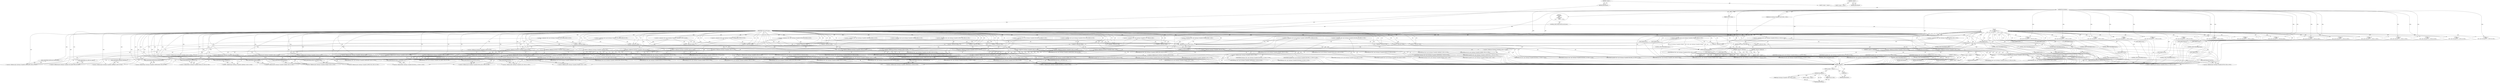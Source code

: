 digraph "&lt;global&gt;" {
vulnerable_6 [label=<(METHOD,&lt;global&gt;)<SUB>1</SUB>>];
vulnerable_7 [label=<(BLOCK,&lt;empty&gt;,&lt;empty&gt;)<SUB>1</SUB>>];
vulnerable_8 [label=<(METHOD,ParseVp9Eotf)<SUB>1</SUB>>];
vulnerable_9 [label=<(PARAM,const int value)<SUB>1</SUB>>];
vulnerable_10 [label="<(PARAM,gfx::ColorSpace::TransferID* eotf)<SUB>1</SUB>>"];
vulnerable_11 [label="<(BLOCK,{
  switch (value) {
    case 1:
      *eotf = ...,{
  switch (value) {
    case 1:
      *eotf = ...)<SUB>1</SUB>>"];
vulnerable_12 [label=<(CONTROL_STRUCTURE,SWITCH,switch(value))<SUB>2</SUB>>];
vulnerable_13 [label=<(IDENTIFIER,value,switch(value))<SUB>2</SUB>>];
vulnerable_14 [label="<(BLOCK,{
    case 1:
      *eotf = gfx::ColorSpace::Tr...,{
    case 1:
      *eotf = gfx::ColorSpace::Tr...)<SUB>2</SUB>>"];
vulnerable_15 [label=<(JUMP_TARGET,case)<SUB>3</SUB>>];
vulnerable_16 [label="<(LITERAL,1,{
    case 1:
      *eotf = gfx::ColorSpace::Tr...)<SUB>3</SUB>>"];
vulnerable_17 [label="<(&lt;operator&gt;.assignment,*eotf = gfx::ColorSpace::TransferID::BT709)<SUB>4</SUB>>"];
vulnerable_18 [label=<(&lt;operator&gt;.indirection,*eotf)<SUB>4</SUB>>];
vulnerable_19 [label="<(IDENTIFIER,eotf,*eotf = gfx::ColorSpace::TransferID::BT709)<SUB>4</SUB>>"];
vulnerable_20 [label="<(&lt;operator&gt;.fieldAccess,gfx::ColorSpace::TransferID::BT709)<SUB>4</SUB>>"];
vulnerable_21 [label="<(&lt;operator&gt;.fieldAccess,gfx::ColorSpace::TransferID)<SUB>4</SUB>>"];
vulnerable_22 [label="<(IDENTIFIER,gfx,*eotf = gfx::ColorSpace::TransferID::BT709)<SUB>4</SUB>>"];
vulnerable_23 [label="<(&lt;operator&gt;.fieldAccess,ColorSpace::TransferID)<SUB>4</SUB>>"];
vulnerable_24 [label="<(IDENTIFIER,ColorSpace,*eotf = gfx::ColorSpace::TransferID::BT709)<SUB>4</SUB>>"];
vulnerable_25 [label="<(IDENTIFIER,TransferID,*eotf = gfx::ColorSpace::TransferID::BT709)<SUB>4</SUB>>"];
vulnerable_26 [label=<(FIELD_IDENTIFIER,BT709,BT709)<SUB>4</SUB>>];
vulnerable_27 [label=<(CONTROL_STRUCTURE,BREAK,break;)<SUB>5</SUB>>];
vulnerable_28 [label=<(JUMP_TARGET,case)<SUB>6</SUB>>];
vulnerable_29 [label="<(LITERAL,2,{
    case 1:
      *eotf = gfx::ColorSpace::Tr...)<SUB>6</SUB>>"];
vulnerable_30 [label="<(&lt;operator&gt;.assignment,*eotf = gfx::ColorSpace::TransferID::INVALID)<SUB>7</SUB>>"];
vulnerable_31 [label=<(&lt;operator&gt;.indirection,*eotf)<SUB>7</SUB>>];
vulnerable_32 [label="<(IDENTIFIER,eotf,*eotf = gfx::ColorSpace::TransferID::INVALID)<SUB>7</SUB>>"];
vulnerable_33 [label="<(&lt;operator&gt;.fieldAccess,gfx::ColorSpace::TransferID::INVALID)<SUB>7</SUB>>"];
vulnerable_34 [label="<(&lt;operator&gt;.fieldAccess,gfx::ColorSpace::TransferID)<SUB>7</SUB>>"];
vulnerable_35 [label="<(IDENTIFIER,gfx,*eotf = gfx::ColorSpace::TransferID::INVALID)<SUB>7</SUB>>"];
vulnerable_36 [label="<(&lt;operator&gt;.fieldAccess,ColorSpace::TransferID)<SUB>7</SUB>>"];
vulnerable_37 [label="<(IDENTIFIER,ColorSpace,*eotf = gfx::ColorSpace::TransferID::INVALID)<SUB>7</SUB>>"];
vulnerable_38 [label="<(IDENTIFIER,TransferID,*eotf = gfx::ColorSpace::TransferID::INVALID)<SUB>7</SUB>>"];
vulnerable_39 [label=<(FIELD_IDENTIFIER,INVALID,INVALID)<SUB>7</SUB>>];
vulnerable_40 [label=<(CONTROL_STRUCTURE,BREAK,break;)<SUB>8</SUB>>];
vulnerable_41 [label=<(JUMP_TARGET,case)<SUB>9</SUB>>];
vulnerable_42 [label="<(LITERAL,4,{
    case 1:
      *eotf = gfx::ColorSpace::Tr...)<SUB>9</SUB>>"];
vulnerable_43 [label="<(&lt;operator&gt;.assignment,*eotf = gfx::ColorSpace::TransferID::GAMMA22)<SUB>10</SUB>>"];
vulnerable_44 [label=<(&lt;operator&gt;.indirection,*eotf)<SUB>10</SUB>>];
vulnerable_45 [label="<(IDENTIFIER,eotf,*eotf = gfx::ColorSpace::TransferID::GAMMA22)<SUB>10</SUB>>"];
vulnerable_46 [label="<(&lt;operator&gt;.fieldAccess,gfx::ColorSpace::TransferID::GAMMA22)<SUB>10</SUB>>"];
vulnerable_47 [label="<(&lt;operator&gt;.fieldAccess,gfx::ColorSpace::TransferID)<SUB>10</SUB>>"];
vulnerable_48 [label="<(IDENTIFIER,gfx,*eotf = gfx::ColorSpace::TransferID::GAMMA22)<SUB>10</SUB>>"];
vulnerable_49 [label="<(&lt;operator&gt;.fieldAccess,ColorSpace::TransferID)<SUB>10</SUB>>"];
vulnerable_50 [label="<(IDENTIFIER,ColorSpace,*eotf = gfx::ColorSpace::TransferID::GAMMA22)<SUB>10</SUB>>"];
vulnerable_51 [label="<(IDENTIFIER,TransferID,*eotf = gfx::ColorSpace::TransferID::GAMMA22)<SUB>10</SUB>>"];
vulnerable_52 [label=<(FIELD_IDENTIFIER,GAMMA22,GAMMA22)<SUB>10</SUB>>];
vulnerable_53 [label=<(CONTROL_STRUCTURE,BREAK,break;)<SUB>11</SUB>>];
vulnerable_54 [label=<(JUMP_TARGET,case)<SUB>12</SUB>>];
vulnerable_55 [label="<(LITERAL,5,{
    case 1:
      *eotf = gfx::ColorSpace::Tr...)<SUB>12</SUB>>"];
vulnerable_56 [label="<(&lt;operator&gt;.assignment,*eotf = gfx::ColorSpace::TransferID::GAMMA28)<SUB>13</SUB>>"];
vulnerable_57 [label=<(&lt;operator&gt;.indirection,*eotf)<SUB>13</SUB>>];
vulnerable_58 [label="<(IDENTIFIER,eotf,*eotf = gfx::ColorSpace::TransferID::GAMMA28)<SUB>13</SUB>>"];
vulnerable_59 [label="<(&lt;operator&gt;.fieldAccess,gfx::ColorSpace::TransferID::GAMMA28)<SUB>13</SUB>>"];
vulnerable_60 [label="<(&lt;operator&gt;.fieldAccess,gfx::ColorSpace::TransferID)<SUB>13</SUB>>"];
vulnerable_61 [label="<(IDENTIFIER,gfx,*eotf = gfx::ColorSpace::TransferID::GAMMA28)<SUB>13</SUB>>"];
vulnerable_62 [label="<(&lt;operator&gt;.fieldAccess,ColorSpace::TransferID)<SUB>13</SUB>>"];
vulnerable_63 [label="<(IDENTIFIER,ColorSpace,*eotf = gfx::ColorSpace::TransferID::GAMMA28)<SUB>13</SUB>>"];
vulnerable_64 [label="<(IDENTIFIER,TransferID,*eotf = gfx::ColorSpace::TransferID::GAMMA28)<SUB>13</SUB>>"];
vulnerable_65 [label=<(FIELD_IDENTIFIER,GAMMA28,GAMMA28)<SUB>13</SUB>>];
vulnerable_66 [label=<(CONTROL_STRUCTURE,BREAK,break;)<SUB>14</SUB>>];
vulnerable_67 [label=<(JUMP_TARGET,case)<SUB>15</SUB>>];
vulnerable_68 [label="<(LITERAL,6,{
    case 1:
      *eotf = gfx::ColorSpace::Tr...)<SUB>15</SUB>>"];
vulnerable_69 [label="<(&lt;operator&gt;.assignment,*eotf = gfx::ColorSpace::TransferID::SMPTE170M)<SUB>16</SUB>>"];
vulnerable_70 [label=<(&lt;operator&gt;.indirection,*eotf)<SUB>16</SUB>>];
vulnerable_71 [label="<(IDENTIFIER,eotf,*eotf = gfx::ColorSpace::TransferID::SMPTE170M)<SUB>16</SUB>>"];
vulnerable_72 [label="<(&lt;operator&gt;.fieldAccess,gfx::ColorSpace::TransferID::SMPTE170M)<SUB>16</SUB>>"];
vulnerable_73 [label="<(&lt;operator&gt;.fieldAccess,gfx::ColorSpace::TransferID)<SUB>16</SUB>>"];
vulnerable_74 [label="<(IDENTIFIER,gfx,*eotf = gfx::ColorSpace::TransferID::SMPTE170M)<SUB>16</SUB>>"];
vulnerable_75 [label="<(&lt;operator&gt;.fieldAccess,ColorSpace::TransferID)<SUB>16</SUB>>"];
vulnerable_76 [label="<(IDENTIFIER,ColorSpace,*eotf = gfx::ColorSpace::TransferID::SMPTE170M)<SUB>16</SUB>>"];
vulnerable_77 [label="<(IDENTIFIER,TransferID,*eotf = gfx::ColorSpace::TransferID::SMPTE170M)<SUB>16</SUB>>"];
vulnerable_78 [label=<(FIELD_IDENTIFIER,SMPTE170M,SMPTE170M)<SUB>16</SUB>>];
vulnerable_79 [label=<(CONTROL_STRUCTURE,BREAK,break;)<SUB>17</SUB>>];
vulnerable_80 [label=<(JUMP_TARGET,case)<SUB>18</SUB>>];
vulnerable_81 [label="<(LITERAL,7,{
    case 1:
      *eotf = gfx::ColorSpace::Tr...)<SUB>18</SUB>>"];
vulnerable_82 [label="<(&lt;operator&gt;.assignment,*eotf = gfx::ColorSpace::TransferID::SMPTE240M)<SUB>19</SUB>>"];
vulnerable_83 [label=<(&lt;operator&gt;.indirection,*eotf)<SUB>19</SUB>>];
vulnerable_84 [label="<(IDENTIFIER,eotf,*eotf = gfx::ColorSpace::TransferID::SMPTE240M)<SUB>19</SUB>>"];
vulnerable_85 [label="<(&lt;operator&gt;.fieldAccess,gfx::ColorSpace::TransferID::SMPTE240M)<SUB>19</SUB>>"];
vulnerable_86 [label="<(&lt;operator&gt;.fieldAccess,gfx::ColorSpace::TransferID)<SUB>19</SUB>>"];
vulnerable_87 [label="<(IDENTIFIER,gfx,*eotf = gfx::ColorSpace::TransferID::SMPTE240M)<SUB>19</SUB>>"];
vulnerable_88 [label="<(&lt;operator&gt;.fieldAccess,ColorSpace::TransferID)<SUB>19</SUB>>"];
vulnerable_89 [label="<(IDENTIFIER,ColorSpace,*eotf = gfx::ColorSpace::TransferID::SMPTE240M)<SUB>19</SUB>>"];
vulnerable_90 [label="<(IDENTIFIER,TransferID,*eotf = gfx::ColorSpace::TransferID::SMPTE240M)<SUB>19</SUB>>"];
vulnerable_91 [label=<(FIELD_IDENTIFIER,SMPTE240M,SMPTE240M)<SUB>19</SUB>>];
vulnerable_92 [label=<(CONTROL_STRUCTURE,BREAK,break;)<SUB>20</SUB>>];
vulnerable_93 [label=<(JUMP_TARGET,case)<SUB>21</SUB>>];
vulnerable_94 [label="<(LITERAL,8,{
    case 1:
      *eotf = gfx::ColorSpace::Tr...)<SUB>21</SUB>>"];
vulnerable_95 [label="<(&lt;operator&gt;.assignment,*eotf = gfx::ColorSpace::TransferID::LINEAR)<SUB>22</SUB>>"];
vulnerable_96 [label=<(&lt;operator&gt;.indirection,*eotf)<SUB>22</SUB>>];
vulnerable_97 [label="<(IDENTIFIER,eotf,*eotf = gfx::ColorSpace::TransferID::LINEAR)<SUB>22</SUB>>"];
vulnerable_98 [label="<(&lt;operator&gt;.fieldAccess,gfx::ColorSpace::TransferID::LINEAR)<SUB>22</SUB>>"];
vulnerable_99 [label="<(&lt;operator&gt;.fieldAccess,gfx::ColorSpace::TransferID)<SUB>22</SUB>>"];
vulnerable_100 [label="<(IDENTIFIER,gfx,*eotf = gfx::ColorSpace::TransferID::LINEAR)<SUB>22</SUB>>"];
vulnerable_101 [label="<(&lt;operator&gt;.fieldAccess,ColorSpace::TransferID)<SUB>22</SUB>>"];
vulnerable_102 [label="<(IDENTIFIER,ColorSpace,*eotf = gfx::ColorSpace::TransferID::LINEAR)<SUB>22</SUB>>"];
vulnerable_103 [label="<(IDENTIFIER,TransferID,*eotf = gfx::ColorSpace::TransferID::LINEAR)<SUB>22</SUB>>"];
vulnerable_104 [label=<(FIELD_IDENTIFIER,LINEAR,LINEAR)<SUB>22</SUB>>];
vulnerable_105 [label=<(CONTROL_STRUCTURE,BREAK,break;)<SUB>23</SUB>>];
vulnerable_106 [label=<(JUMP_TARGET,case)<SUB>24</SUB>>];
vulnerable_107 [label="<(LITERAL,9,{
    case 1:
      *eotf = gfx::ColorSpace::Tr...)<SUB>24</SUB>>"];
vulnerable_108 [label="<(&lt;operator&gt;.assignment,*eotf = gfx::ColorSpace::TransferID::LOG)<SUB>25</SUB>>"];
vulnerable_109 [label=<(&lt;operator&gt;.indirection,*eotf)<SUB>25</SUB>>];
vulnerable_110 [label="<(IDENTIFIER,eotf,*eotf = gfx::ColorSpace::TransferID::LOG)<SUB>25</SUB>>"];
vulnerable_111 [label="<(&lt;operator&gt;.fieldAccess,gfx::ColorSpace::TransferID::LOG)<SUB>25</SUB>>"];
vulnerable_112 [label="<(&lt;operator&gt;.fieldAccess,gfx::ColorSpace::TransferID)<SUB>25</SUB>>"];
vulnerable_113 [label="<(IDENTIFIER,gfx,*eotf = gfx::ColorSpace::TransferID::LOG)<SUB>25</SUB>>"];
vulnerable_114 [label="<(&lt;operator&gt;.fieldAccess,ColorSpace::TransferID)<SUB>25</SUB>>"];
vulnerable_115 [label="<(IDENTIFIER,ColorSpace,*eotf = gfx::ColorSpace::TransferID::LOG)<SUB>25</SUB>>"];
vulnerable_116 [label="<(IDENTIFIER,TransferID,*eotf = gfx::ColorSpace::TransferID::LOG)<SUB>25</SUB>>"];
vulnerable_117 [label=<(FIELD_IDENTIFIER,LOG,LOG)<SUB>25</SUB>>];
vulnerable_118 [label=<(CONTROL_STRUCTURE,BREAK,break;)<SUB>26</SUB>>];
vulnerable_119 [label=<(JUMP_TARGET,case)<SUB>27</SUB>>];
vulnerable_120 [label="<(LITERAL,10,{
    case 1:
      *eotf = gfx::ColorSpace::Tr...)<SUB>27</SUB>>"];
vulnerable_121 [label="<(&lt;operator&gt;.assignment,*eotf = gfx::ColorSpace::TransferID::LOG_SQRT)<SUB>28</SUB>>"];
vulnerable_122 [label=<(&lt;operator&gt;.indirection,*eotf)<SUB>28</SUB>>];
vulnerable_123 [label="<(IDENTIFIER,eotf,*eotf = gfx::ColorSpace::TransferID::LOG_SQRT)<SUB>28</SUB>>"];
vulnerable_124 [label="<(&lt;operator&gt;.fieldAccess,gfx::ColorSpace::TransferID::LOG_SQRT)<SUB>28</SUB>>"];
vulnerable_125 [label="<(&lt;operator&gt;.fieldAccess,gfx::ColorSpace::TransferID)<SUB>28</SUB>>"];
vulnerable_126 [label="<(IDENTIFIER,gfx,*eotf = gfx::ColorSpace::TransferID::LOG_SQRT)<SUB>28</SUB>>"];
vulnerable_127 [label="<(&lt;operator&gt;.fieldAccess,ColorSpace::TransferID)<SUB>28</SUB>>"];
vulnerable_128 [label="<(IDENTIFIER,ColorSpace,*eotf = gfx::ColorSpace::TransferID::LOG_SQRT)<SUB>28</SUB>>"];
vulnerable_129 [label="<(IDENTIFIER,TransferID,*eotf = gfx::ColorSpace::TransferID::LOG_SQRT)<SUB>28</SUB>>"];
vulnerable_130 [label=<(FIELD_IDENTIFIER,LOG_SQRT,LOG_SQRT)<SUB>28</SUB>>];
vulnerable_131 [label=<(CONTROL_STRUCTURE,BREAK,break;)<SUB>29</SUB>>];
vulnerable_132 [label=<(JUMP_TARGET,case)<SUB>30</SUB>>];
vulnerable_133 [label="<(LITERAL,11,{
    case 1:
      *eotf = gfx::ColorSpace::Tr...)<SUB>30</SUB>>"];
vulnerable_134 [label="<(&lt;operator&gt;.assignment,*eotf = gfx::ColorSpace::TransferID::IEC61966_2_4)<SUB>31</SUB>>"];
vulnerable_135 [label=<(&lt;operator&gt;.indirection,*eotf)<SUB>31</SUB>>];
vulnerable_136 [label="<(IDENTIFIER,eotf,*eotf = gfx::ColorSpace::TransferID::IEC61966_2_4)<SUB>31</SUB>>"];
vulnerable_137 [label="<(&lt;operator&gt;.fieldAccess,gfx::ColorSpace::TransferID::IEC61966_2_4)<SUB>31</SUB>>"];
vulnerable_138 [label="<(&lt;operator&gt;.fieldAccess,gfx::ColorSpace::TransferID)<SUB>31</SUB>>"];
vulnerable_139 [label="<(IDENTIFIER,gfx,*eotf = gfx::ColorSpace::TransferID::IEC61966_2_4)<SUB>31</SUB>>"];
vulnerable_140 [label="<(&lt;operator&gt;.fieldAccess,ColorSpace::TransferID)<SUB>31</SUB>>"];
vulnerable_141 [label="<(IDENTIFIER,ColorSpace,*eotf = gfx::ColorSpace::TransferID::IEC61966_2_4)<SUB>31</SUB>>"];
vulnerable_142 [label="<(IDENTIFIER,TransferID,*eotf = gfx::ColorSpace::TransferID::IEC61966_2_4)<SUB>31</SUB>>"];
vulnerable_143 [label=<(FIELD_IDENTIFIER,IEC61966_2_4,IEC61966_2_4)<SUB>31</SUB>>];
vulnerable_144 [label=<(CONTROL_STRUCTURE,BREAK,break;)<SUB>32</SUB>>];
vulnerable_145 [label=<(JUMP_TARGET,case)<SUB>33</SUB>>];
vulnerable_146 [label="<(LITERAL,12,{
    case 1:
      *eotf = gfx::ColorSpace::Tr...)<SUB>33</SUB>>"];
vulnerable_147 [label="<(&lt;operator&gt;.assignment,*eotf = gfx::ColorSpace::TransferID::BT1361_ECG)<SUB>34</SUB>>"];
vulnerable_148 [label=<(&lt;operator&gt;.indirection,*eotf)<SUB>34</SUB>>];
vulnerable_149 [label="<(IDENTIFIER,eotf,*eotf = gfx::ColorSpace::TransferID::BT1361_ECG)<SUB>34</SUB>>"];
vulnerable_150 [label="<(&lt;operator&gt;.fieldAccess,gfx::ColorSpace::TransferID::BT1361_ECG)<SUB>34</SUB>>"];
vulnerable_151 [label="<(&lt;operator&gt;.fieldAccess,gfx::ColorSpace::TransferID)<SUB>34</SUB>>"];
vulnerable_152 [label="<(IDENTIFIER,gfx,*eotf = gfx::ColorSpace::TransferID::BT1361_ECG)<SUB>34</SUB>>"];
vulnerable_153 [label="<(&lt;operator&gt;.fieldAccess,ColorSpace::TransferID)<SUB>34</SUB>>"];
vulnerable_154 [label="<(IDENTIFIER,ColorSpace,*eotf = gfx::ColorSpace::TransferID::BT1361_ECG)<SUB>34</SUB>>"];
vulnerable_155 [label="<(IDENTIFIER,TransferID,*eotf = gfx::ColorSpace::TransferID::BT1361_ECG)<SUB>34</SUB>>"];
vulnerable_156 [label=<(FIELD_IDENTIFIER,BT1361_ECG,BT1361_ECG)<SUB>34</SUB>>];
vulnerable_157 [label=<(CONTROL_STRUCTURE,BREAK,break;)<SUB>35</SUB>>];
vulnerable_158 [label=<(JUMP_TARGET,case)<SUB>36</SUB>>];
vulnerable_159 [label="<(LITERAL,13,{
    case 1:
      *eotf = gfx::ColorSpace::Tr...)<SUB>36</SUB>>"];
vulnerable_160 [label="<(&lt;operator&gt;.assignment,*eotf = gfx::ColorSpace::TransferID::IEC61966_2_1)<SUB>37</SUB>>"];
vulnerable_161 [label=<(&lt;operator&gt;.indirection,*eotf)<SUB>37</SUB>>];
vulnerable_162 [label="<(IDENTIFIER,eotf,*eotf = gfx::ColorSpace::TransferID::IEC61966_2_1)<SUB>37</SUB>>"];
vulnerable_163 [label="<(&lt;operator&gt;.fieldAccess,gfx::ColorSpace::TransferID::IEC61966_2_1)<SUB>37</SUB>>"];
vulnerable_164 [label="<(&lt;operator&gt;.fieldAccess,gfx::ColorSpace::TransferID)<SUB>37</SUB>>"];
vulnerable_165 [label="<(IDENTIFIER,gfx,*eotf = gfx::ColorSpace::TransferID::IEC61966_2_1)<SUB>37</SUB>>"];
vulnerable_166 [label="<(&lt;operator&gt;.fieldAccess,ColorSpace::TransferID)<SUB>37</SUB>>"];
vulnerable_167 [label="<(IDENTIFIER,ColorSpace,*eotf = gfx::ColorSpace::TransferID::IEC61966_2_1)<SUB>37</SUB>>"];
vulnerable_168 [label="<(IDENTIFIER,TransferID,*eotf = gfx::ColorSpace::TransferID::IEC61966_2_1)<SUB>37</SUB>>"];
vulnerable_169 [label=<(FIELD_IDENTIFIER,IEC61966_2_1,IEC61966_2_1)<SUB>37</SUB>>];
vulnerable_170 [label=<(CONTROL_STRUCTURE,BREAK,break;)<SUB>38</SUB>>];
vulnerable_171 [label=<(JUMP_TARGET,case)<SUB>39</SUB>>];
vulnerable_172 [label="<(LITERAL,14,{
    case 1:
      *eotf = gfx::ColorSpace::Tr...)<SUB>39</SUB>>"];
vulnerable_173 [label="<(&lt;operator&gt;.assignment,*eotf = gfx::ColorSpace::TransferID::BT2020_10)<SUB>40</SUB>>"];
vulnerable_174 [label=<(&lt;operator&gt;.indirection,*eotf)<SUB>40</SUB>>];
vulnerable_175 [label="<(IDENTIFIER,eotf,*eotf = gfx::ColorSpace::TransferID::BT2020_10)<SUB>40</SUB>>"];
vulnerable_176 [label="<(&lt;operator&gt;.fieldAccess,gfx::ColorSpace::TransferID::BT2020_10)<SUB>40</SUB>>"];
vulnerable_177 [label="<(&lt;operator&gt;.fieldAccess,gfx::ColorSpace::TransferID)<SUB>40</SUB>>"];
vulnerable_178 [label="<(IDENTIFIER,gfx,*eotf = gfx::ColorSpace::TransferID::BT2020_10)<SUB>40</SUB>>"];
vulnerable_179 [label="<(&lt;operator&gt;.fieldAccess,ColorSpace::TransferID)<SUB>40</SUB>>"];
vulnerable_180 [label="<(IDENTIFIER,ColorSpace,*eotf = gfx::ColorSpace::TransferID::BT2020_10)<SUB>40</SUB>>"];
vulnerable_181 [label="<(IDENTIFIER,TransferID,*eotf = gfx::ColorSpace::TransferID::BT2020_10)<SUB>40</SUB>>"];
vulnerable_182 [label=<(FIELD_IDENTIFIER,BT2020_10,BT2020_10)<SUB>40</SUB>>];
vulnerable_183 [label=<(CONTROL_STRUCTURE,BREAK,break;)<SUB>41</SUB>>];
vulnerable_184 [label=<(JUMP_TARGET,case)<SUB>42</SUB>>];
vulnerable_185 [label="<(LITERAL,15,{
    case 1:
      *eotf = gfx::ColorSpace::Tr...)<SUB>42</SUB>>"];
vulnerable_186 [label="<(&lt;operator&gt;.assignment,*eotf = gfx::ColorSpace::TransferID::BT2020_12)<SUB>43</SUB>>"];
vulnerable_187 [label=<(&lt;operator&gt;.indirection,*eotf)<SUB>43</SUB>>];
vulnerable_188 [label="<(IDENTIFIER,eotf,*eotf = gfx::ColorSpace::TransferID::BT2020_12)<SUB>43</SUB>>"];
vulnerable_189 [label="<(&lt;operator&gt;.fieldAccess,gfx::ColorSpace::TransferID::BT2020_12)<SUB>43</SUB>>"];
vulnerable_190 [label="<(&lt;operator&gt;.fieldAccess,gfx::ColorSpace::TransferID)<SUB>43</SUB>>"];
vulnerable_191 [label="<(IDENTIFIER,gfx,*eotf = gfx::ColorSpace::TransferID::BT2020_12)<SUB>43</SUB>>"];
vulnerable_192 [label="<(&lt;operator&gt;.fieldAccess,ColorSpace::TransferID)<SUB>43</SUB>>"];
vulnerable_193 [label="<(IDENTIFIER,ColorSpace,*eotf = gfx::ColorSpace::TransferID::BT2020_12)<SUB>43</SUB>>"];
vulnerable_194 [label="<(IDENTIFIER,TransferID,*eotf = gfx::ColorSpace::TransferID::BT2020_12)<SUB>43</SUB>>"];
vulnerable_195 [label=<(FIELD_IDENTIFIER,BT2020_12,BT2020_12)<SUB>43</SUB>>];
vulnerable_196 [label=<(CONTROL_STRUCTURE,BREAK,break;)<SUB>44</SUB>>];
vulnerable_197 [label=<(JUMP_TARGET,case)<SUB>45</SUB>>];
vulnerable_198 [label="<(LITERAL,16,{
    case 1:
      *eotf = gfx::ColorSpace::Tr...)<SUB>45</SUB>>"];
vulnerable_199 [label="<(&lt;operator&gt;.assignment,*eotf = gfx::ColorSpace::TransferID::SMPTEST2084)<SUB>46</SUB>>"];
vulnerable_200 [label=<(&lt;operator&gt;.indirection,*eotf)<SUB>46</SUB>>];
vulnerable_201 [label="<(IDENTIFIER,eotf,*eotf = gfx::ColorSpace::TransferID::SMPTEST2084)<SUB>46</SUB>>"];
vulnerable_202 [label="<(&lt;operator&gt;.fieldAccess,gfx::ColorSpace::TransferID::SMPTEST2084)<SUB>46</SUB>>"];
vulnerable_203 [label="<(&lt;operator&gt;.fieldAccess,gfx::ColorSpace::TransferID)<SUB>46</SUB>>"];
vulnerable_204 [label="<(IDENTIFIER,gfx,*eotf = gfx::ColorSpace::TransferID::SMPTEST2084)<SUB>46</SUB>>"];
vulnerable_205 [label="<(&lt;operator&gt;.fieldAccess,ColorSpace::TransferID)<SUB>46</SUB>>"];
vulnerable_206 [label="<(IDENTIFIER,ColorSpace,*eotf = gfx::ColorSpace::TransferID::SMPTEST2084)<SUB>46</SUB>>"];
vulnerable_207 [label="<(IDENTIFIER,TransferID,*eotf = gfx::ColorSpace::TransferID::SMPTEST2084)<SUB>46</SUB>>"];
vulnerable_208 [label=<(FIELD_IDENTIFIER,SMPTEST2084,SMPTEST2084)<SUB>46</SUB>>];
vulnerable_209 [label=<(CONTROL_STRUCTURE,BREAK,break;)<SUB>47</SUB>>];
vulnerable_210 [label=<(JUMP_TARGET,case)<SUB>48</SUB>>];
vulnerable_211 [label="<(LITERAL,17,{
    case 1:
      *eotf = gfx::ColorSpace::Tr...)<SUB>48</SUB>>"];
vulnerable_212 [label="<(&lt;operator&gt;.assignment,*eotf = gfx::ColorSpace::TransferID::SMPTEST428_1)<SUB>49</SUB>>"];
vulnerable_213 [label=<(&lt;operator&gt;.indirection,*eotf)<SUB>49</SUB>>];
vulnerable_214 [label="<(IDENTIFIER,eotf,*eotf = gfx::ColorSpace::TransferID::SMPTEST428_1)<SUB>49</SUB>>"];
vulnerable_215 [label="<(&lt;operator&gt;.fieldAccess,gfx::ColorSpace::TransferID::SMPTEST428_1)<SUB>49</SUB>>"];
vulnerable_216 [label="<(&lt;operator&gt;.fieldAccess,gfx::ColorSpace::TransferID)<SUB>49</SUB>>"];
vulnerable_217 [label="<(IDENTIFIER,gfx,*eotf = gfx::ColorSpace::TransferID::SMPTEST428_1)<SUB>49</SUB>>"];
vulnerable_218 [label="<(&lt;operator&gt;.fieldAccess,ColorSpace::TransferID)<SUB>49</SUB>>"];
vulnerable_219 [label="<(IDENTIFIER,ColorSpace,*eotf = gfx::ColorSpace::TransferID::SMPTEST428_1)<SUB>49</SUB>>"];
vulnerable_220 [label="<(IDENTIFIER,TransferID,*eotf = gfx::ColorSpace::TransferID::SMPTEST428_1)<SUB>49</SUB>>"];
vulnerable_221 [label=<(FIELD_IDENTIFIER,SMPTEST428_1,SMPTEST428_1)<SUB>49</SUB>>];
vulnerable_222 [label=<(CONTROL_STRUCTURE,BREAK,break;)<SUB>50</SUB>>];
vulnerable_223 [label=<(JUMP_TARGET,default)<SUB>51</SUB>>];
vulnerable_224 [label="<(&lt;operator&gt;.assignment,*eotf = gfx::ColorSpace::TransferID::INVALID)<SUB>52</SUB>>"];
vulnerable_225 [label=<(&lt;operator&gt;.indirection,*eotf)<SUB>52</SUB>>];
vulnerable_226 [label="<(IDENTIFIER,eotf,*eotf = gfx::ColorSpace::TransferID::INVALID)<SUB>52</SUB>>"];
vulnerable_227 [label="<(&lt;operator&gt;.fieldAccess,gfx::ColorSpace::TransferID::INVALID)<SUB>52</SUB>>"];
vulnerable_228 [label="<(&lt;operator&gt;.fieldAccess,gfx::ColorSpace::TransferID)<SUB>52</SUB>>"];
vulnerable_229 [label="<(IDENTIFIER,gfx,*eotf = gfx::ColorSpace::TransferID::INVALID)<SUB>52</SUB>>"];
vulnerable_230 [label="<(&lt;operator&gt;.fieldAccess,ColorSpace::TransferID)<SUB>52</SUB>>"];
vulnerable_231 [label="<(IDENTIFIER,ColorSpace,*eotf = gfx::ColorSpace::TransferID::INVALID)<SUB>52</SUB>>"];
vulnerable_232 [label="<(IDENTIFIER,TransferID,*eotf = gfx::ColorSpace::TransferID::INVALID)<SUB>52</SUB>>"];
vulnerable_233 [label=<(FIELD_IDENTIFIER,INVALID,INVALID)<SUB>52</SUB>>];
vulnerable_234 [label=<(RETURN,return false;,return false;)<SUB>53</SUB>>];
vulnerable_235 [label=<(LITERAL,false,return false;)<SUB>53</SUB>>];
vulnerable_236 [label=<(RETURN,return true;,return true;)<SUB>55</SUB>>];
vulnerable_237 [label=<(LITERAL,true,return true;)<SUB>55</SUB>>];
vulnerable_238 [label=<(METHOD_RETURN,bool)<SUB>1</SUB>>];
vulnerable_240 [label=<(METHOD_RETURN,ANY)<SUB>1</SUB>>];
vulnerable_268 [label=<(METHOD,&lt;operator&gt;.indirection)>];
vulnerable_269 [label=<(PARAM,p1)>];
vulnerable_270 [label=<(BLOCK,&lt;empty&gt;,&lt;empty&gt;)>];
vulnerable_271 [label=<(METHOD_RETURN,ANY)>];
vulnerable_272 [label=<(METHOD,&lt;operator&gt;.fieldAccess)>];
vulnerable_273 [label=<(PARAM,p1)>];
vulnerable_274 [label=<(PARAM,p2)>];
vulnerable_275 [label=<(BLOCK,&lt;empty&gt;,&lt;empty&gt;)>];
vulnerable_276 [label=<(METHOD_RETURN,ANY)>];
vulnerable_263 [label=<(METHOD,&lt;operator&gt;.assignment)>];
vulnerable_264 [label=<(PARAM,p1)>];
vulnerable_265 [label=<(PARAM,p2)>];
vulnerable_266 [label=<(BLOCK,&lt;empty&gt;,&lt;empty&gt;)>];
vulnerable_267 [label=<(METHOD_RETURN,ANY)>];
vulnerable_257 [label=<(METHOD,&lt;global&gt;)<SUB>1</SUB>>];
vulnerable_258 [label=<(BLOCK,&lt;empty&gt;,&lt;empty&gt;)>];
vulnerable_259 [label=<(METHOD_RETURN,ANY)>];
fixed_6 [label=<(METHOD,&lt;global&gt;)<SUB>1</SUB>>];
fixed_7 [label=<(BLOCK,&lt;empty&gt;,&lt;empty&gt;)<SUB>1</SUB>>];
fixed_8 [label=<(METHOD,ParseVp9Eotf)<SUB>1</SUB>>];
fixed_9 [label=<(PARAM,const int value)<SUB>1</SUB>>];
fixed_10 [label="<(PARAM,gfx::ColorSpace::TransferID* eotf)<SUB>1</SUB>>"];
fixed_11 [label=<(BLOCK,&lt;empty&gt;,&lt;empty&gt;)>];
fixed_12 [label=<(METHOD_RETURN,bool)<SUB>1</SUB>>];
fixed_14 [label=<(UNKNOWN,,)>];
fixed_15 [label=<(METHOD_RETURN,ANY)<SUB>1</SUB>>];
fixed_28 [label=<(METHOD,&lt;global&gt;)<SUB>1</SUB>>];
fixed_29 [label=<(BLOCK,&lt;empty&gt;,&lt;empty&gt;)>];
fixed_30 [label=<(METHOD_RETURN,ANY)>];
vulnerable_6 -> vulnerable_7  [key=0, label="AST: "];
vulnerable_6 -> vulnerable_240  [key=0, label="AST: "];
vulnerable_6 -> vulnerable_240  [key=1, label="CFG: "];
vulnerable_7 -> vulnerable_8  [key=0, label="AST: "];
vulnerable_8 -> vulnerable_9  [key=0, label="AST: "];
vulnerable_8 -> vulnerable_9  [key=1, label="DDG: "];
vulnerable_8 -> vulnerable_10  [key=0, label="AST: "];
vulnerable_8 -> vulnerable_10  [key=1, label="DDG: "];
vulnerable_8 -> vulnerable_11  [key=0, label="AST: "];
vulnerable_8 -> vulnerable_238  [key=0, label="AST: "];
vulnerable_8 -> vulnerable_13  [key=0, label="CFG: "];
vulnerable_8 -> vulnerable_13  [key=1, label="DDG: "];
vulnerable_8 -> vulnerable_236  [key=0, label="DDG: "];
vulnerable_8 -> vulnerable_237  [key=0, label="DDG: "];
vulnerable_8 -> vulnerable_16  [key=0, label="DDG: "];
vulnerable_8 -> vulnerable_29  [key=0, label="DDG: "];
vulnerable_8 -> vulnerable_42  [key=0, label="DDG: "];
vulnerable_8 -> vulnerable_55  [key=0, label="DDG: "];
vulnerable_8 -> vulnerable_68  [key=0, label="DDG: "];
vulnerable_8 -> vulnerable_81  [key=0, label="DDG: "];
vulnerable_8 -> vulnerable_94  [key=0, label="DDG: "];
vulnerable_8 -> vulnerable_107  [key=0, label="DDG: "];
vulnerable_8 -> vulnerable_120  [key=0, label="DDG: "];
vulnerable_8 -> vulnerable_133  [key=0, label="DDG: "];
vulnerable_8 -> vulnerable_146  [key=0, label="DDG: "];
vulnerable_8 -> vulnerable_159  [key=0, label="DDG: "];
vulnerable_8 -> vulnerable_172  [key=0, label="DDG: "];
vulnerable_8 -> vulnerable_185  [key=0, label="DDG: "];
vulnerable_8 -> vulnerable_198  [key=0, label="DDG: "];
vulnerable_8 -> vulnerable_211  [key=0, label="DDG: "];
vulnerable_8 -> vulnerable_234  [key=0, label="DDG: "];
vulnerable_8 -> vulnerable_235  [key=0, label="DDG: "];
vulnerable_9 -> vulnerable_238  [key=0, label="DDG: value"];
vulnerable_10 -> vulnerable_238  [key=0, label="DDG: eotf"];
vulnerable_11 -> vulnerable_12  [key=0, label="AST: "];
vulnerable_11 -> vulnerable_236  [key=0, label="AST: "];
vulnerable_12 -> vulnerable_13  [key=0, label="AST: "];
vulnerable_12 -> vulnerable_14  [key=0, label="AST: "];
vulnerable_13 -> vulnerable_18  [key=0, label="CFG: "];
vulnerable_13 -> vulnerable_18  [key=1, label="CDG: "];
vulnerable_13 -> vulnerable_31  [key=0, label="CFG: "];
vulnerable_13 -> vulnerable_31  [key=1, label="CDG: "];
vulnerable_13 -> vulnerable_44  [key=0, label="CFG: "];
vulnerable_13 -> vulnerable_44  [key=1, label="CDG: "];
vulnerable_13 -> vulnerable_57  [key=0, label="CFG: "];
vulnerable_13 -> vulnerable_57  [key=1, label="CDG: "];
vulnerable_13 -> vulnerable_70  [key=0, label="CFG: "];
vulnerable_13 -> vulnerable_70  [key=1, label="CDG: "];
vulnerable_13 -> vulnerable_83  [key=0, label="CFG: "];
vulnerable_13 -> vulnerable_83  [key=1, label="CDG: "];
vulnerable_13 -> vulnerable_96  [key=0, label="CFG: "];
vulnerable_13 -> vulnerable_96  [key=1, label="CDG: "];
vulnerable_13 -> vulnerable_109  [key=0, label="CFG: "];
vulnerable_13 -> vulnerable_109  [key=1, label="CDG: "];
vulnerable_13 -> vulnerable_122  [key=0, label="CFG: "];
vulnerable_13 -> vulnerable_122  [key=1, label="CDG: "];
vulnerable_13 -> vulnerable_135  [key=0, label="CFG: "];
vulnerable_13 -> vulnerable_135  [key=1, label="CDG: "];
vulnerable_13 -> vulnerable_148  [key=0, label="CFG: "];
vulnerable_13 -> vulnerable_148  [key=1, label="CDG: "];
vulnerable_13 -> vulnerable_161  [key=0, label="CFG: "];
vulnerable_13 -> vulnerable_161  [key=1, label="CDG: "];
vulnerable_13 -> vulnerable_174  [key=0, label="CFG: "];
vulnerable_13 -> vulnerable_174  [key=1, label="CDG: "];
vulnerable_13 -> vulnerable_187  [key=0, label="CFG: "];
vulnerable_13 -> vulnerable_187  [key=1, label="CDG: "];
vulnerable_13 -> vulnerable_200  [key=0, label="CFG: "];
vulnerable_13 -> vulnerable_200  [key=1, label="CDG: "];
vulnerable_13 -> vulnerable_213  [key=0, label="CFG: "];
vulnerable_13 -> vulnerable_213  [key=1, label="CDG: "];
vulnerable_13 -> vulnerable_225  [key=0, label="CFG: "];
vulnerable_13 -> vulnerable_225  [key=1, label="CDG: "];
vulnerable_13 -> vulnerable_30  [key=0, label="CDG: "];
vulnerable_13 -> vulnerable_34  [key=0, label="CDG: "];
vulnerable_13 -> vulnerable_21  [key=0, label="CDG: "];
vulnerable_13 -> vulnerable_60  [key=0, label="CDG: "];
vulnerable_13 -> vulnerable_26  [key=0, label="CDG: "];
vulnerable_13 -> vulnerable_230  [key=0, label="CDG: "];
vulnerable_13 -> vulnerable_192  [key=0, label="CDG: "];
vulnerable_13 -> vulnerable_52  [key=0, label="CDG: "];
vulnerable_13 -> vulnerable_163  [key=0, label="CDG: "];
vulnerable_13 -> vulnerable_114  [key=0, label="CDG: "];
vulnerable_13 -> vulnerable_20  [key=0, label="CDG: "];
vulnerable_13 -> vulnerable_215  [key=0, label="CDG: "];
vulnerable_13 -> vulnerable_150  [key=0, label="CDG: "];
vulnerable_13 -> vulnerable_104  [key=0, label="CDG: "];
vulnerable_13 -> vulnerable_95  [key=0, label="CDG: "];
vulnerable_13 -> vulnerable_228  [key=0, label="CDG: "];
vulnerable_13 -> vulnerable_59  [key=0, label="CDG: "];
vulnerable_13 -> vulnerable_112  [key=0, label="CDG: "];
vulnerable_13 -> vulnerable_134  [key=0, label="CDG: "];
vulnerable_13 -> vulnerable_138  [key=0, label="CDG: "];
vulnerable_13 -> vulnerable_208  [key=0, label="CDG: "];
vulnerable_13 -> vulnerable_195  [key=0, label="CDG: "];
vulnerable_13 -> vulnerable_190  [key=0, label="CDG: "];
vulnerable_13 -> vulnerable_36  [key=0, label="CDG: "];
vulnerable_13 -> vulnerable_182  [key=0, label="CDG: "];
vulnerable_13 -> vulnerable_224  [key=0, label="CDG: "];
vulnerable_13 -> vulnerable_88  [key=0, label="CDG: "];
vulnerable_13 -> vulnerable_127  [key=0, label="CDG: "];
vulnerable_13 -> vulnerable_186  [key=0, label="CDG: "];
vulnerable_13 -> vulnerable_202  [key=0, label="CDG: "];
vulnerable_13 -> vulnerable_108  [key=0, label="CDG: "];
vulnerable_13 -> vulnerable_86  [key=0, label="CDG: "];
vulnerable_13 -> vulnerable_160  [key=0, label="CDG: "];
vulnerable_13 -> vulnerable_49  [key=0, label="CDG: "];
vulnerable_13 -> vulnerable_72  [key=0, label="CDG: "];
vulnerable_13 -> vulnerable_236  [key=0, label="CDG: "];
vulnerable_13 -> vulnerable_65  [key=0, label="CDG: "];
vulnerable_13 -> vulnerable_176  [key=0, label="CDG: "];
vulnerable_13 -> vulnerable_140  [key=0, label="CDG: "];
vulnerable_13 -> vulnerable_199  [key=0, label="CDG: "];
vulnerable_13 -> vulnerable_177  [key=0, label="CDG: "];
vulnerable_13 -> vulnerable_147  [key=0, label="CDG: "];
vulnerable_13 -> vulnerable_117  [key=0, label="CDG: "];
vulnerable_13 -> vulnerable_216  [key=0, label="CDG: "];
vulnerable_13 -> vulnerable_227  [key=0, label="CDG: "];
vulnerable_13 -> vulnerable_39  [key=0, label="CDG: "];
vulnerable_13 -> vulnerable_17  [key=0, label="CDG: "];
vulnerable_13 -> vulnerable_73  [key=0, label="CDG: "];
vulnerable_13 -> vulnerable_98  [key=0, label="CDG: "];
vulnerable_13 -> vulnerable_75  [key=0, label="CDG: "];
vulnerable_13 -> vulnerable_169  [key=0, label="CDG: "];
vulnerable_13 -> vulnerable_85  [key=0, label="CDG: "];
vulnerable_13 -> vulnerable_179  [key=0, label="CDG: "];
vulnerable_13 -> vulnerable_56  [key=0, label="CDG: "];
vulnerable_13 -> vulnerable_69  [key=0, label="CDG: "];
vulnerable_13 -> vulnerable_151  [key=0, label="CDG: "];
vulnerable_13 -> vulnerable_189  [key=0, label="CDG: "];
vulnerable_13 -> vulnerable_121  [key=0, label="CDG: "];
vulnerable_13 -> vulnerable_153  [key=0, label="CDG: "];
vulnerable_13 -> vulnerable_91  [key=0, label="CDG: "];
vulnerable_13 -> vulnerable_101  [key=0, label="CDG: "];
vulnerable_13 -> vulnerable_173  [key=0, label="CDG: "];
vulnerable_13 -> vulnerable_137  [key=0, label="CDG: "];
vulnerable_13 -> vulnerable_212  [key=0, label="CDG: "];
vulnerable_13 -> vulnerable_43  [key=0, label="CDG: "];
vulnerable_13 -> vulnerable_33  [key=0, label="CDG: "];
vulnerable_13 -> vulnerable_130  [key=0, label="CDG: "];
vulnerable_13 -> vulnerable_221  [key=0, label="CDG: "];
vulnerable_13 -> vulnerable_164  [key=0, label="CDG: "];
vulnerable_13 -> vulnerable_233  [key=0, label="CDG: "];
vulnerable_13 -> vulnerable_205  [key=0, label="CDG: "];
vulnerable_13 -> vulnerable_111  [key=0, label="CDG: "];
vulnerable_13 -> vulnerable_47  [key=0, label="CDG: "];
vulnerable_13 -> vulnerable_99  [key=0, label="CDG: "];
vulnerable_13 -> vulnerable_46  [key=0, label="CDG: "];
vulnerable_13 -> vulnerable_166  [key=0, label="CDG: "];
vulnerable_13 -> vulnerable_82  [key=0, label="CDG: "];
vulnerable_13 -> vulnerable_143  [key=0, label="CDG: "];
vulnerable_13 -> vulnerable_234  [key=0, label="CDG: "];
vulnerable_13 -> vulnerable_23  [key=0, label="CDG: "];
vulnerable_13 -> vulnerable_203  [key=0, label="CDG: "];
vulnerable_13 -> vulnerable_156  [key=0, label="CDG: "];
vulnerable_13 -> vulnerable_218  [key=0, label="CDG: "];
vulnerable_13 -> vulnerable_124  [key=0, label="CDG: "];
vulnerable_13 -> vulnerable_125  [key=0, label="CDG: "];
vulnerable_13 -> vulnerable_78  [key=0, label="CDG: "];
vulnerable_13 -> vulnerable_62  [key=0, label="CDG: "];
vulnerable_14 -> vulnerable_15  [key=0, label="AST: "];
vulnerable_14 -> vulnerable_16  [key=0, label="AST: "];
vulnerable_14 -> vulnerable_17  [key=0, label="AST: "];
vulnerable_14 -> vulnerable_27  [key=0, label="AST: "];
vulnerable_14 -> vulnerable_28  [key=0, label="AST: "];
vulnerable_14 -> vulnerable_29  [key=0, label="AST: "];
vulnerable_14 -> vulnerable_30  [key=0, label="AST: "];
vulnerable_14 -> vulnerable_40  [key=0, label="AST: "];
vulnerable_14 -> vulnerable_41  [key=0, label="AST: "];
vulnerable_14 -> vulnerable_42  [key=0, label="AST: "];
vulnerable_14 -> vulnerable_43  [key=0, label="AST: "];
vulnerable_14 -> vulnerable_53  [key=0, label="AST: "];
vulnerable_14 -> vulnerable_54  [key=0, label="AST: "];
vulnerable_14 -> vulnerable_55  [key=0, label="AST: "];
vulnerable_14 -> vulnerable_56  [key=0, label="AST: "];
vulnerable_14 -> vulnerable_66  [key=0, label="AST: "];
vulnerable_14 -> vulnerable_67  [key=0, label="AST: "];
vulnerable_14 -> vulnerable_68  [key=0, label="AST: "];
vulnerable_14 -> vulnerable_69  [key=0, label="AST: "];
vulnerable_14 -> vulnerable_79  [key=0, label="AST: "];
vulnerable_14 -> vulnerable_80  [key=0, label="AST: "];
vulnerable_14 -> vulnerable_81  [key=0, label="AST: "];
vulnerable_14 -> vulnerable_82  [key=0, label="AST: "];
vulnerable_14 -> vulnerable_92  [key=0, label="AST: "];
vulnerable_14 -> vulnerable_93  [key=0, label="AST: "];
vulnerable_14 -> vulnerable_94  [key=0, label="AST: "];
vulnerable_14 -> vulnerable_95  [key=0, label="AST: "];
vulnerable_14 -> vulnerable_105  [key=0, label="AST: "];
vulnerable_14 -> vulnerable_106  [key=0, label="AST: "];
vulnerable_14 -> vulnerable_107  [key=0, label="AST: "];
vulnerable_14 -> vulnerable_108  [key=0, label="AST: "];
vulnerable_14 -> vulnerable_118  [key=0, label="AST: "];
vulnerable_14 -> vulnerable_119  [key=0, label="AST: "];
vulnerable_14 -> vulnerable_120  [key=0, label="AST: "];
vulnerable_14 -> vulnerable_121  [key=0, label="AST: "];
vulnerable_14 -> vulnerable_131  [key=0, label="AST: "];
vulnerable_14 -> vulnerable_132  [key=0, label="AST: "];
vulnerable_14 -> vulnerable_133  [key=0, label="AST: "];
vulnerable_14 -> vulnerable_134  [key=0, label="AST: "];
vulnerable_14 -> vulnerable_144  [key=0, label="AST: "];
vulnerable_14 -> vulnerable_145  [key=0, label="AST: "];
vulnerable_14 -> vulnerable_146  [key=0, label="AST: "];
vulnerable_14 -> vulnerable_147  [key=0, label="AST: "];
vulnerable_14 -> vulnerable_157  [key=0, label="AST: "];
vulnerable_14 -> vulnerable_158  [key=0, label="AST: "];
vulnerable_14 -> vulnerable_159  [key=0, label="AST: "];
vulnerable_14 -> vulnerable_160  [key=0, label="AST: "];
vulnerable_14 -> vulnerable_170  [key=0, label="AST: "];
vulnerable_14 -> vulnerable_171  [key=0, label="AST: "];
vulnerable_14 -> vulnerable_172  [key=0, label="AST: "];
vulnerable_14 -> vulnerable_173  [key=0, label="AST: "];
vulnerable_14 -> vulnerable_183  [key=0, label="AST: "];
vulnerable_14 -> vulnerable_184  [key=0, label="AST: "];
vulnerable_14 -> vulnerable_185  [key=0, label="AST: "];
vulnerable_14 -> vulnerable_186  [key=0, label="AST: "];
vulnerable_14 -> vulnerable_196  [key=0, label="AST: "];
vulnerable_14 -> vulnerable_197  [key=0, label="AST: "];
vulnerable_14 -> vulnerable_198  [key=0, label="AST: "];
vulnerable_14 -> vulnerable_199  [key=0, label="AST: "];
vulnerable_14 -> vulnerable_209  [key=0, label="AST: "];
vulnerable_14 -> vulnerable_210  [key=0, label="AST: "];
vulnerable_14 -> vulnerable_211  [key=0, label="AST: "];
vulnerable_14 -> vulnerable_212  [key=0, label="AST: "];
vulnerable_14 -> vulnerable_222  [key=0, label="AST: "];
vulnerable_14 -> vulnerable_223  [key=0, label="AST: "];
vulnerable_14 -> vulnerable_224  [key=0, label="AST: "];
vulnerable_14 -> vulnerable_234  [key=0, label="AST: "];
vulnerable_15 -> fixed_6  [key=0];
vulnerable_16 -> fixed_6  [key=0];
vulnerable_17 -> vulnerable_18  [key=0, label="AST: "];
vulnerable_17 -> vulnerable_20  [key=0, label="AST: "];
vulnerable_17 -> vulnerable_236  [key=0, label="CFG: "];
vulnerable_18 -> vulnerable_19  [key=0, label="AST: "];
vulnerable_18 -> vulnerable_23  [key=0, label="CFG: "];
vulnerable_19 -> fixed_6  [key=0];
vulnerable_20 -> vulnerable_21  [key=0, label="AST: "];
vulnerable_20 -> vulnerable_26  [key=0, label="AST: "];
vulnerable_20 -> vulnerable_17  [key=0, label="CFG: "];
vulnerable_21 -> vulnerable_22  [key=0, label="AST: "];
vulnerable_21 -> vulnerable_23  [key=0, label="AST: "];
vulnerable_21 -> vulnerable_26  [key=0, label="CFG: "];
vulnerable_22 -> fixed_6  [key=0];
vulnerable_23 -> vulnerable_24  [key=0, label="AST: "];
vulnerable_23 -> vulnerable_25  [key=0, label="AST: "];
vulnerable_23 -> vulnerable_21  [key=0, label="CFG: "];
vulnerable_24 -> fixed_6  [key=0];
vulnerable_25 -> fixed_6  [key=0];
vulnerable_26 -> vulnerable_20  [key=0, label="CFG: "];
vulnerable_27 -> fixed_6  [key=0];
vulnerable_28 -> fixed_6  [key=0];
vulnerable_29 -> fixed_6  [key=0];
vulnerable_30 -> vulnerable_31  [key=0, label="AST: "];
vulnerable_30 -> vulnerable_33  [key=0, label="AST: "];
vulnerable_30 -> vulnerable_236  [key=0, label="CFG: "];
vulnerable_31 -> vulnerable_32  [key=0, label="AST: "];
vulnerable_31 -> vulnerable_36  [key=0, label="CFG: "];
vulnerable_32 -> fixed_6  [key=0];
vulnerable_33 -> vulnerable_34  [key=0, label="AST: "];
vulnerable_33 -> vulnerable_39  [key=0, label="AST: "];
vulnerable_33 -> vulnerable_30  [key=0, label="CFG: "];
vulnerable_34 -> vulnerable_35  [key=0, label="AST: "];
vulnerable_34 -> vulnerable_36  [key=0, label="AST: "];
vulnerable_34 -> vulnerable_39  [key=0, label="CFG: "];
vulnerable_35 -> fixed_6  [key=0];
vulnerable_36 -> vulnerable_37  [key=0, label="AST: "];
vulnerable_36 -> vulnerable_38  [key=0, label="AST: "];
vulnerable_36 -> vulnerable_34  [key=0, label="CFG: "];
vulnerable_37 -> fixed_6  [key=0];
vulnerable_38 -> fixed_6  [key=0];
vulnerable_39 -> vulnerable_33  [key=0, label="CFG: "];
vulnerable_40 -> fixed_6  [key=0];
vulnerable_41 -> fixed_6  [key=0];
vulnerable_42 -> fixed_6  [key=0];
vulnerable_43 -> vulnerable_44  [key=0, label="AST: "];
vulnerable_43 -> vulnerable_46  [key=0, label="AST: "];
vulnerable_43 -> vulnerable_236  [key=0, label="CFG: "];
vulnerable_44 -> vulnerable_45  [key=0, label="AST: "];
vulnerable_44 -> vulnerable_49  [key=0, label="CFG: "];
vulnerable_45 -> fixed_6  [key=0];
vulnerable_46 -> vulnerable_47  [key=0, label="AST: "];
vulnerable_46 -> vulnerable_52  [key=0, label="AST: "];
vulnerable_46 -> vulnerable_43  [key=0, label="CFG: "];
vulnerable_47 -> vulnerable_48  [key=0, label="AST: "];
vulnerable_47 -> vulnerable_49  [key=0, label="AST: "];
vulnerable_47 -> vulnerable_52  [key=0, label="CFG: "];
vulnerable_48 -> fixed_6  [key=0];
vulnerable_49 -> vulnerable_50  [key=0, label="AST: "];
vulnerable_49 -> vulnerable_51  [key=0, label="AST: "];
vulnerable_49 -> vulnerable_47  [key=0, label="CFG: "];
vulnerable_50 -> fixed_6  [key=0];
vulnerable_51 -> fixed_6  [key=0];
vulnerable_52 -> vulnerable_46  [key=0, label="CFG: "];
vulnerable_53 -> fixed_6  [key=0];
vulnerable_54 -> fixed_6  [key=0];
vulnerable_55 -> fixed_6  [key=0];
vulnerable_56 -> vulnerable_57  [key=0, label="AST: "];
vulnerable_56 -> vulnerable_59  [key=0, label="AST: "];
vulnerable_56 -> vulnerable_236  [key=0, label="CFG: "];
vulnerable_57 -> vulnerable_58  [key=0, label="AST: "];
vulnerable_57 -> vulnerable_62  [key=0, label="CFG: "];
vulnerable_58 -> fixed_6  [key=0];
vulnerable_59 -> vulnerable_60  [key=0, label="AST: "];
vulnerable_59 -> vulnerable_65  [key=0, label="AST: "];
vulnerable_59 -> vulnerable_56  [key=0, label="CFG: "];
vulnerable_60 -> vulnerable_61  [key=0, label="AST: "];
vulnerable_60 -> vulnerable_62  [key=0, label="AST: "];
vulnerable_60 -> vulnerable_65  [key=0, label="CFG: "];
vulnerable_61 -> fixed_6  [key=0];
vulnerable_62 -> vulnerable_63  [key=0, label="AST: "];
vulnerable_62 -> vulnerable_64  [key=0, label="AST: "];
vulnerable_62 -> vulnerable_60  [key=0, label="CFG: "];
vulnerable_63 -> fixed_6  [key=0];
vulnerable_64 -> fixed_6  [key=0];
vulnerable_65 -> vulnerable_59  [key=0, label="CFG: "];
vulnerable_66 -> fixed_6  [key=0];
vulnerable_67 -> fixed_6  [key=0];
vulnerable_68 -> fixed_6  [key=0];
vulnerable_69 -> vulnerable_70  [key=0, label="AST: "];
vulnerable_69 -> vulnerable_72  [key=0, label="AST: "];
vulnerable_69 -> vulnerable_236  [key=0, label="CFG: "];
vulnerable_70 -> vulnerable_71  [key=0, label="AST: "];
vulnerable_70 -> vulnerable_75  [key=0, label="CFG: "];
vulnerable_71 -> fixed_6  [key=0];
vulnerable_72 -> vulnerable_73  [key=0, label="AST: "];
vulnerable_72 -> vulnerable_78  [key=0, label="AST: "];
vulnerable_72 -> vulnerable_69  [key=0, label="CFG: "];
vulnerable_73 -> vulnerable_74  [key=0, label="AST: "];
vulnerable_73 -> vulnerable_75  [key=0, label="AST: "];
vulnerable_73 -> vulnerable_78  [key=0, label="CFG: "];
vulnerable_74 -> fixed_6  [key=0];
vulnerable_75 -> vulnerable_76  [key=0, label="AST: "];
vulnerable_75 -> vulnerable_77  [key=0, label="AST: "];
vulnerable_75 -> vulnerable_73  [key=0, label="CFG: "];
vulnerable_76 -> fixed_6  [key=0];
vulnerable_77 -> fixed_6  [key=0];
vulnerable_78 -> vulnerable_72  [key=0, label="CFG: "];
vulnerable_79 -> fixed_6  [key=0];
vulnerable_80 -> fixed_6  [key=0];
vulnerable_81 -> fixed_6  [key=0];
vulnerable_82 -> vulnerable_83  [key=0, label="AST: "];
vulnerable_82 -> vulnerable_85  [key=0, label="AST: "];
vulnerable_82 -> vulnerable_236  [key=0, label="CFG: "];
vulnerable_83 -> vulnerable_84  [key=0, label="AST: "];
vulnerable_83 -> vulnerable_88  [key=0, label="CFG: "];
vulnerable_84 -> fixed_6  [key=0];
vulnerable_85 -> vulnerable_86  [key=0, label="AST: "];
vulnerable_85 -> vulnerable_91  [key=0, label="AST: "];
vulnerable_85 -> vulnerable_82  [key=0, label="CFG: "];
vulnerable_86 -> vulnerable_87  [key=0, label="AST: "];
vulnerable_86 -> vulnerable_88  [key=0, label="AST: "];
vulnerable_86 -> vulnerable_91  [key=0, label="CFG: "];
vulnerable_87 -> fixed_6  [key=0];
vulnerable_88 -> vulnerable_89  [key=0, label="AST: "];
vulnerable_88 -> vulnerable_90  [key=0, label="AST: "];
vulnerable_88 -> vulnerable_86  [key=0, label="CFG: "];
vulnerable_89 -> fixed_6  [key=0];
vulnerable_90 -> fixed_6  [key=0];
vulnerable_91 -> vulnerable_85  [key=0, label="CFG: "];
vulnerable_92 -> fixed_6  [key=0];
vulnerable_93 -> fixed_6  [key=0];
vulnerable_94 -> fixed_6  [key=0];
vulnerable_95 -> vulnerable_96  [key=0, label="AST: "];
vulnerable_95 -> vulnerable_98  [key=0, label="AST: "];
vulnerable_95 -> vulnerable_236  [key=0, label="CFG: "];
vulnerable_96 -> vulnerable_97  [key=0, label="AST: "];
vulnerable_96 -> vulnerable_101  [key=0, label="CFG: "];
vulnerable_97 -> fixed_6  [key=0];
vulnerable_98 -> vulnerable_99  [key=0, label="AST: "];
vulnerable_98 -> vulnerable_104  [key=0, label="AST: "];
vulnerable_98 -> vulnerable_95  [key=0, label="CFG: "];
vulnerable_99 -> vulnerable_100  [key=0, label="AST: "];
vulnerable_99 -> vulnerable_101  [key=0, label="AST: "];
vulnerable_99 -> vulnerable_104  [key=0, label="CFG: "];
vulnerable_100 -> fixed_6  [key=0];
vulnerable_101 -> vulnerable_102  [key=0, label="AST: "];
vulnerable_101 -> vulnerable_103  [key=0, label="AST: "];
vulnerable_101 -> vulnerable_99  [key=0, label="CFG: "];
vulnerable_102 -> fixed_6  [key=0];
vulnerable_103 -> fixed_6  [key=0];
vulnerable_104 -> vulnerable_98  [key=0, label="CFG: "];
vulnerable_105 -> fixed_6  [key=0];
vulnerable_106 -> fixed_6  [key=0];
vulnerable_107 -> fixed_6  [key=0];
vulnerable_108 -> vulnerable_109  [key=0, label="AST: "];
vulnerable_108 -> vulnerable_111  [key=0, label="AST: "];
vulnerable_108 -> vulnerable_236  [key=0, label="CFG: "];
vulnerable_109 -> vulnerable_110  [key=0, label="AST: "];
vulnerable_109 -> vulnerable_114  [key=0, label="CFG: "];
vulnerable_110 -> fixed_6  [key=0];
vulnerable_111 -> vulnerable_112  [key=0, label="AST: "];
vulnerable_111 -> vulnerable_117  [key=0, label="AST: "];
vulnerable_111 -> vulnerable_108  [key=0, label="CFG: "];
vulnerable_112 -> vulnerable_113  [key=0, label="AST: "];
vulnerable_112 -> vulnerable_114  [key=0, label="AST: "];
vulnerable_112 -> vulnerable_117  [key=0, label="CFG: "];
vulnerable_113 -> fixed_6  [key=0];
vulnerable_114 -> vulnerable_115  [key=0, label="AST: "];
vulnerable_114 -> vulnerable_116  [key=0, label="AST: "];
vulnerable_114 -> vulnerable_112  [key=0, label="CFG: "];
vulnerable_115 -> fixed_6  [key=0];
vulnerable_116 -> fixed_6  [key=0];
vulnerable_117 -> vulnerable_111  [key=0, label="CFG: "];
vulnerable_118 -> fixed_6  [key=0];
vulnerable_119 -> fixed_6  [key=0];
vulnerable_120 -> fixed_6  [key=0];
vulnerable_121 -> vulnerable_122  [key=0, label="AST: "];
vulnerable_121 -> vulnerable_124  [key=0, label="AST: "];
vulnerable_121 -> vulnerable_236  [key=0, label="CFG: "];
vulnerable_122 -> vulnerable_123  [key=0, label="AST: "];
vulnerable_122 -> vulnerable_127  [key=0, label="CFG: "];
vulnerable_123 -> fixed_6  [key=0];
vulnerable_124 -> vulnerable_125  [key=0, label="AST: "];
vulnerable_124 -> vulnerable_130  [key=0, label="AST: "];
vulnerable_124 -> vulnerable_121  [key=0, label="CFG: "];
vulnerable_125 -> vulnerable_126  [key=0, label="AST: "];
vulnerable_125 -> vulnerable_127  [key=0, label="AST: "];
vulnerable_125 -> vulnerable_130  [key=0, label="CFG: "];
vulnerable_126 -> fixed_6  [key=0];
vulnerable_127 -> vulnerable_128  [key=0, label="AST: "];
vulnerable_127 -> vulnerable_129  [key=0, label="AST: "];
vulnerable_127 -> vulnerable_125  [key=0, label="CFG: "];
vulnerable_128 -> fixed_6  [key=0];
vulnerable_129 -> fixed_6  [key=0];
vulnerable_130 -> vulnerable_124  [key=0, label="CFG: "];
vulnerable_131 -> fixed_6  [key=0];
vulnerable_132 -> fixed_6  [key=0];
vulnerable_133 -> fixed_6  [key=0];
vulnerable_134 -> vulnerable_135  [key=0, label="AST: "];
vulnerable_134 -> vulnerable_137  [key=0, label="AST: "];
vulnerable_134 -> vulnerable_236  [key=0, label="CFG: "];
vulnerable_135 -> vulnerable_136  [key=0, label="AST: "];
vulnerable_135 -> vulnerable_140  [key=0, label="CFG: "];
vulnerable_136 -> fixed_6  [key=0];
vulnerable_137 -> vulnerable_138  [key=0, label="AST: "];
vulnerable_137 -> vulnerable_143  [key=0, label="AST: "];
vulnerable_137 -> vulnerable_134  [key=0, label="CFG: "];
vulnerable_138 -> vulnerable_139  [key=0, label="AST: "];
vulnerable_138 -> vulnerable_140  [key=0, label="AST: "];
vulnerable_138 -> vulnerable_143  [key=0, label="CFG: "];
vulnerable_139 -> fixed_6  [key=0];
vulnerable_140 -> vulnerable_141  [key=0, label="AST: "];
vulnerable_140 -> vulnerable_142  [key=0, label="AST: "];
vulnerable_140 -> vulnerable_138  [key=0, label="CFG: "];
vulnerable_141 -> fixed_6  [key=0];
vulnerable_142 -> fixed_6  [key=0];
vulnerable_143 -> vulnerable_137  [key=0, label="CFG: "];
vulnerable_144 -> fixed_6  [key=0];
vulnerable_145 -> fixed_6  [key=0];
vulnerable_146 -> fixed_6  [key=0];
vulnerable_147 -> vulnerable_148  [key=0, label="AST: "];
vulnerable_147 -> vulnerable_150  [key=0, label="AST: "];
vulnerable_147 -> vulnerable_236  [key=0, label="CFG: "];
vulnerable_148 -> vulnerable_149  [key=0, label="AST: "];
vulnerable_148 -> vulnerable_153  [key=0, label="CFG: "];
vulnerable_149 -> fixed_6  [key=0];
vulnerable_150 -> vulnerable_151  [key=0, label="AST: "];
vulnerable_150 -> vulnerable_156  [key=0, label="AST: "];
vulnerable_150 -> vulnerable_147  [key=0, label="CFG: "];
vulnerable_151 -> vulnerable_152  [key=0, label="AST: "];
vulnerable_151 -> vulnerable_153  [key=0, label="AST: "];
vulnerable_151 -> vulnerable_156  [key=0, label="CFG: "];
vulnerable_152 -> fixed_6  [key=0];
vulnerable_153 -> vulnerable_154  [key=0, label="AST: "];
vulnerable_153 -> vulnerable_155  [key=0, label="AST: "];
vulnerable_153 -> vulnerable_151  [key=0, label="CFG: "];
vulnerable_154 -> fixed_6  [key=0];
vulnerable_155 -> fixed_6  [key=0];
vulnerable_156 -> vulnerable_150  [key=0, label="CFG: "];
vulnerable_157 -> fixed_6  [key=0];
vulnerable_158 -> fixed_6  [key=0];
vulnerable_159 -> fixed_6  [key=0];
vulnerable_160 -> vulnerable_161  [key=0, label="AST: "];
vulnerable_160 -> vulnerable_163  [key=0, label="AST: "];
vulnerable_160 -> vulnerable_236  [key=0, label="CFG: "];
vulnerable_161 -> vulnerable_162  [key=0, label="AST: "];
vulnerable_161 -> vulnerable_166  [key=0, label="CFG: "];
vulnerable_162 -> fixed_6  [key=0];
vulnerable_163 -> vulnerable_164  [key=0, label="AST: "];
vulnerable_163 -> vulnerable_169  [key=0, label="AST: "];
vulnerable_163 -> vulnerable_160  [key=0, label="CFG: "];
vulnerable_164 -> vulnerable_165  [key=0, label="AST: "];
vulnerable_164 -> vulnerable_166  [key=0, label="AST: "];
vulnerable_164 -> vulnerable_169  [key=0, label="CFG: "];
vulnerable_165 -> fixed_6  [key=0];
vulnerable_166 -> vulnerable_167  [key=0, label="AST: "];
vulnerable_166 -> vulnerable_168  [key=0, label="AST: "];
vulnerable_166 -> vulnerable_164  [key=0, label="CFG: "];
vulnerable_167 -> fixed_6  [key=0];
vulnerable_168 -> fixed_6  [key=0];
vulnerable_169 -> vulnerable_163  [key=0, label="CFG: "];
vulnerable_170 -> fixed_6  [key=0];
vulnerable_171 -> fixed_6  [key=0];
vulnerable_172 -> fixed_6  [key=0];
vulnerable_173 -> vulnerable_174  [key=0, label="AST: "];
vulnerable_173 -> vulnerable_176  [key=0, label="AST: "];
vulnerable_173 -> vulnerable_236  [key=0, label="CFG: "];
vulnerable_174 -> vulnerable_175  [key=0, label="AST: "];
vulnerable_174 -> vulnerable_179  [key=0, label="CFG: "];
vulnerable_175 -> fixed_6  [key=0];
vulnerable_176 -> vulnerable_177  [key=0, label="AST: "];
vulnerable_176 -> vulnerable_182  [key=0, label="AST: "];
vulnerable_176 -> vulnerable_173  [key=0, label="CFG: "];
vulnerable_177 -> vulnerable_178  [key=0, label="AST: "];
vulnerable_177 -> vulnerable_179  [key=0, label="AST: "];
vulnerable_177 -> vulnerable_182  [key=0, label="CFG: "];
vulnerable_178 -> fixed_6  [key=0];
vulnerable_179 -> vulnerable_180  [key=0, label="AST: "];
vulnerable_179 -> vulnerable_181  [key=0, label="AST: "];
vulnerable_179 -> vulnerable_177  [key=0, label="CFG: "];
vulnerable_180 -> fixed_6  [key=0];
vulnerable_181 -> fixed_6  [key=0];
vulnerable_182 -> vulnerable_176  [key=0, label="CFG: "];
vulnerable_183 -> fixed_6  [key=0];
vulnerable_184 -> fixed_6  [key=0];
vulnerable_185 -> fixed_6  [key=0];
vulnerable_186 -> vulnerable_187  [key=0, label="AST: "];
vulnerable_186 -> vulnerable_189  [key=0, label="AST: "];
vulnerable_186 -> vulnerable_236  [key=0, label="CFG: "];
vulnerable_187 -> vulnerable_188  [key=0, label="AST: "];
vulnerable_187 -> vulnerable_192  [key=0, label="CFG: "];
vulnerable_188 -> fixed_6  [key=0];
vulnerable_189 -> vulnerable_190  [key=0, label="AST: "];
vulnerable_189 -> vulnerable_195  [key=0, label="AST: "];
vulnerable_189 -> vulnerable_186  [key=0, label="CFG: "];
vulnerable_190 -> vulnerable_191  [key=0, label="AST: "];
vulnerable_190 -> vulnerable_192  [key=0, label="AST: "];
vulnerable_190 -> vulnerable_195  [key=0, label="CFG: "];
vulnerable_191 -> fixed_6  [key=0];
vulnerable_192 -> vulnerable_193  [key=0, label="AST: "];
vulnerable_192 -> vulnerable_194  [key=0, label="AST: "];
vulnerable_192 -> vulnerable_190  [key=0, label="CFG: "];
vulnerable_193 -> fixed_6  [key=0];
vulnerable_194 -> fixed_6  [key=0];
vulnerable_195 -> vulnerable_189  [key=0, label="CFG: "];
vulnerable_196 -> fixed_6  [key=0];
vulnerable_197 -> fixed_6  [key=0];
vulnerable_198 -> fixed_6  [key=0];
vulnerable_199 -> vulnerable_200  [key=0, label="AST: "];
vulnerable_199 -> vulnerable_202  [key=0, label="AST: "];
vulnerable_199 -> vulnerable_236  [key=0, label="CFG: "];
vulnerable_200 -> vulnerable_201  [key=0, label="AST: "];
vulnerable_200 -> vulnerable_205  [key=0, label="CFG: "];
vulnerable_201 -> fixed_6  [key=0];
vulnerable_202 -> vulnerable_203  [key=0, label="AST: "];
vulnerable_202 -> vulnerable_208  [key=0, label="AST: "];
vulnerable_202 -> vulnerable_199  [key=0, label="CFG: "];
vulnerable_203 -> vulnerable_204  [key=0, label="AST: "];
vulnerable_203 -> vulnerable_205  [key=0, label="AST: "];
vulnerable_203 -> vulnerable_208  [key=0, label="CFG: "];
vulnerable_204 -> fixed_6  [key=0];
vulnerable_205 -> vulnerable_206  [key=0, label="AST: "];
vulnerable_205 -> vulnerable_207  [key=0, label="AST: "];
vulnerable_205 -> vulnerable_203  [key=0, label="CFG: "];
vulnerable_206 -> fixed_6  [key=0];
vulnerable_207 -> fixed_6  [key=0];
vulnerable_208 -> vulnerable_202  [key=0, label="CFG: "];
vulnerable_209 -> fixed_6  [key=0];
vulnerable_210 -> fixed_6  [key=0];
vulnerable_211 -> fixed_6  [key=0];
vulnerable_212 -> vulnerable_213  [key=0, label="AST: "];
vulnerable_212 -> vulnerable_215  [key=0, label="AST: "];
vulnerable_212 -> vulnerable_236  [key=0, label="CFG: "];
vulnerable_213 -> vulnerable_214  [key=0, label="AST: "];
vulnerable_213 -> vulnerable_218  [key=0, label="CFG: "];
vulnerable_214 -> fixed_6  [key=0];
vulnerable_215 -> vulnerable_216  [key=0, label="AST: "];
vulnerable_215 -> vulnerable_221  [key=0, label="AST: "];
vulnerable_215 -> vulnerable_212  [key=0, label="CFG: "];
vulnerable_216 -> vulnerable_217  [key=0, label="AST: "];
vulnerable_216 -> vulnerable_218  [key=0, label="AST: "];
vulnerable_216 -> vulnerable_221  [key=0, label="CFG: "];
vulnerable_217 -> fixed_6  [key=0];
vulnerable_218 -> vulnerable_219  [key=0, label="AST: "];
vulnerable_218 -> vulnerable_220  [key=0, label="AST: "];
vulnerable_218 -> vulnerable_216  [key=0, label="CFG: "];
vulnerable_219 -> fixed_6  [key=0];
vulnerable_220 -> fixed_6  [key=0];
vulnerable_221 -> vulnerable_215  [key=0, label="CFG: "];
vulnerable_222 -> fixed_6  [key=0];
vulnerable_223 -> fixed_6  [key=0];
vulnerable_224 -> vulnerable_225  [key=0, label="AST: "];
vulnerable_224 -> vulnerable_227  [key=0, label="AST: "];
vulnerable_224 -> vulnerable_234  [key=0, label="CFG: "];
vulnerable_224 -> vulnerable_238  [key=0, label="DDG: *eotf"];
vulnerable_224 -> vulnerable_238  [key=1, label="DDG: gfx::ColorSpace::TransferID::INVALID"];
vulnerable_224 -> vulnerable_238  [key=2, label="DDG: *eotf = gfx::ColorSpace::TransferID::INVALID"];
vulnerable_225 -> vulnerable_226  [key=0, label="AST: "];
vulnerable_225 -> vulnerable_230  [key=0, label="CFG: "];
vulnerable_226 -> fixed_6  [key=0];
vulnerable_227 -> vulnerable_228  [key=0, label="AST: "];
vulnerable_227 -> vulnerable_233  [key=0, label="AST: "];
vulnerable_227 -> vulnerable_224  [key=0, label="CFG: "];
vulnerable_228 -> vulnerable_229  [key=0, label="AST: "];
vulnerable_228 -> vulnerable_230  [key=0, label="AST: "];
vulnerable_228 -> vulnerable_233  [key=0, label="CFG: "];
vulnerable_229 -> fixed_6  [key=0];
vulnerable_230 -> vulnerable_231  [key=0, label="AST: "];
vulnerable_230 -> vulnerable_232  [key=0, label="AST: "];
vulnerable_230 -> vulnerable_228  [key=0, label="CFG: "];
vulnerable_231 -> fixed_6  [key=0];
vulnerable_232 -> fixed_6  [key=0];
vulnerable_233 -> vulnerable_227  [key=0, label="CFG: "];
vulnerable_234 -> vulnerable_235  [key=0, label="AST: "];
vulnerable_234 -> vulnerable_238  [key=0, label="CFG: "];
vulnerable_234 -> vulnerable_238  [key=1, label="DDG: &lt;RET&gt;"];
vulnerable_235 -> vulnerable_234  [key=0, label="DDG: false"];
vulnerable_236 -> vulnerable_237  [key=0, label="AST: "];
vulnerable_236 -> vulnerable_238  [key=0, label="CFG: "];
vulnerable_236 -> vulnerable_238  [key=1, label="DDG: &lt;RET&gt;"];
vulnerable_237 -> vulnerable_236  [key=0, label="DDG: true"];
vulnerable_238 -> fixed_6  [key=0];
vulnerable_240 -> fixed_6  [key=0];
vulnerable_268 -> vulnerable_269  [key=0, label="AST: "];
vulnerable_268 -> vulnerable_269  [key=1, label="DDG: "];
vulnerable_268 -> vulnerable_270  [key=0, label="AST: "];
vulnerable_268 -> vulnerable_271  [key=0, label="AST: "];
vulnerable_268 -> vulnerable_271  [key=1, label="CFG: "];
vulnerable_269 -> vulnerable_271  [key=0, label="DDG: p1"];
vulnerable_270 -> fixed_6  [key=0];
vulnerable_271 -> fixed_6  [key=0];
vulnerable_272 -> vulnerable_273  [key=0, label="AST: "];
vulnerable_272 -> vulnerable_273  [key=1, label="DDG: "];
vulnerable_272 -> vulnerable_275  [key=0, label="AST: "];
vulnerable_272 -> vulnerable_274  [key=0, label="AST: "];
vulnerable_272 -> vulnerable_274  [key=1, label="DDG: "];
vulnerable_272 -> vulnerable_276  [key=0, label="AST: "];
vulnerable_272 -> vulnerable_276  [key=1, label="CFG: "];
vulnerable_273 -> vulnerable_276  [key=0, label="DDG: p1"];
vulnerable_274 -> vulnerable_276  [key=0, label="DDG: p2"];
vulnerable_275 -> fixed_6  [key=0];
vulnerable_276 -> fixed_6  [key=0];
vulnerable_263 -> vulnerable_264  [key=0, label="AST: "];
vulnerable_263 -> vulnerable_264  [key=1, label="DDG: "];
vulnerable_263 -> vulnerable_266  [key=0, label="AST: "];
vulnerable_263 -> vulnerable_265  [key=0, label="AST: "];
vulnerable_263 -> vulnerable_265  [key=1, label="DDG: "];
vulnerable_263 -> vulnerable_267  [key=0, label="AST: "];
vulnerable_263 -> vulnerable_267  [key=1, label="CFG: "];
vulnerable_264 -> vulnerable_267  [key=0, label="DDG: p1"];
vulnerable_265 -> vulnerable_267  [key=0, label="DDG: p2"];
vulnerable_266 -> fixed_6  [key=0];
vulnerable_267 -> fixed_6  [key=0];
vulnerable_257 -> vulnerable_258  [key=0, label="AST: "];
vulnerable_257 -> vulnerable_259  [key=0, label="AST: "];
vulnerable_257 -> vulnerable_259  [key=1, label="CFG: "];
vulnerable_258 -> fixed_6  [key=0];
vulnerable_259 -> fixed_6  [key=0];
fixed_6 -> fixed_7  [key=0, label="AST: "];
fixed_6 -> fixed_15  [key=0, label="AST: "];
fixed_6 -> fixed_14  [key=0, label="CFG: "];
fixed_7 -> fixed_8  [key=0, label="AST: "];
fixed_7 -> fixed_14  [key=0, label="AST: "];
fixed_8 -> fixed_9  [key=0, label="AST: "];
fixed_8 -> fixed_9  [key=1, label="DDG: "];
fixed_8 -> fixed_10  [key=0, label="AST: "];
fixed_8 -> fixed_10  [key=1, label="DDG: "];
fixed_8 -> fixed_11  [key=0, label="AST: "];
fixed_8 -> fixed_12  [key=0, label="AST: "];
fixed_8 -> fixed_12  [key=1, label="CFG: "];
fixed_9 -> fixed_12  [key=0, label="DDG: value"];
fixed_10 -> fixed_12  [key=0, label="DDG: eotf"];
fixed_14 -> fixed_15  [key=0, label="CFG: "];
fixed_28 -> fixed_29  [key=0, label="AST: "];
fixed_28 -> fixed_30  [key=0, label="AST: "];
fixed_28 -> fixed_30  [key=1, label="CFG: "];
}
